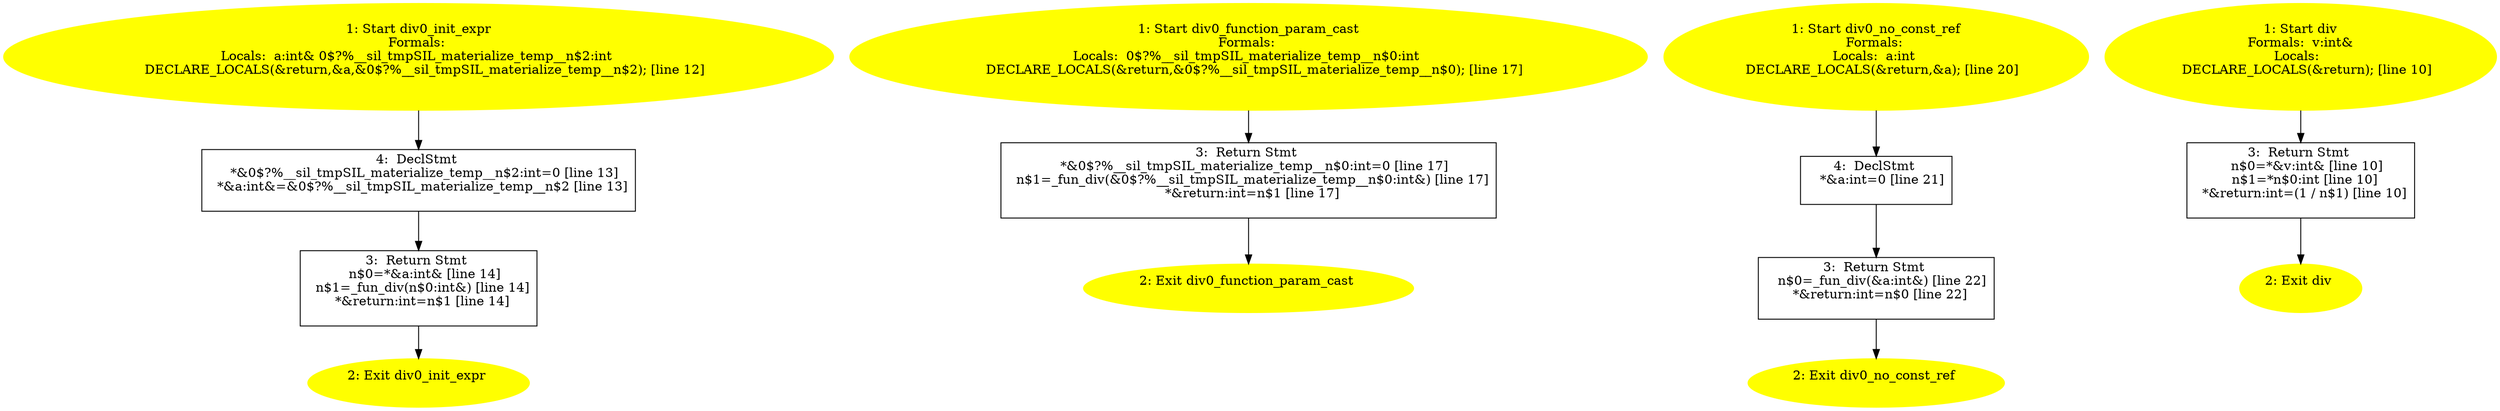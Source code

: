 /* @generated */
digraph iCFG {
"div0_init_expr{d41d8cd98f00b204e9800998ecf8427e_Z14div0_init_exprv}.43474257137fb08f92628d5c868c3f9c_1" [label="1: Start div0_init_expr\nFormals: \nLocals:  a:int& 0$?%__sil_tmpSIL_materialize_temp__n$2:int \n   DECLARE_LOCALS(&return,&a,&0$?%__sil_tmpSIL_materialize_temp__n$2); [line 12]\n " color=yellow style=filled]
	

	 "div0_init_expr{d41d8cd98f00b204e9800998ecf8427e_Z14div0_init_exprv}.43474257137fb08f92628d5c868c3f9c_1" -> "div0_init_expr{d41d8cd98f00b204e9800998ecf8427e_Z14div0_init_exprv}.43474257137fb08f92628d5c868c3f9c_4" ;
"div0_init_expr{d41d8cd98f00b204e9800998ecf8427e_Z14div0_init_exprv}.43474257137fb08f92628d5c868c3f9c_2" [label="2: Exit div0_init_expr \n  " color=yellow style=filled]
	

"div0_init_expr{d41d8cd98f00b204e9800998ecf8427e_Z14div0_init_exprv}.43474257137fb08f92628d5c868c3f9c_3" [label="3:  Return Stmt \n   n$0=*&a:int& [line 14]\n  n$1=_fun_div(n$0:int&) [line 14]\n  *&return:int=n$1 [line 14]\n " shape="box"]
	

	 "div0_init_expr{d41d8cd98f00b204e9800998ecf8427e_Z14div0_init_exprv}.43474257137fb08f92628d5c868c3f9c_3" -> "div0_init_expr{d41d8cd98f00b204e9800998ecf8427e_Z14div0_init_exprv}.43474257137fb08f92628d5c868c3f9c_2" ;
"div0_init_expr{d41d8cd98f00b204e9800998ecf8427e_Z14div0_init_exprv}.43474257137fb08f92628d5c868c3f9c_4" [label="4:  DeclStmt \n   *&0$?%__sil_tmpSIL_materialize_temp__n$2:int=0 [line 13]\n  *&a:int&=&0$?%__sil_tmpSIL_materialize_temp__n$2 [line 13]\n " shape="box"]
	

	 "div0_init_expr{d41d8cd98f00b204e9800998ecf8427e_Z14div0_init_exprv}.43474257137fb08f92628d5c868c3f9c_4" -> "div0_init_expr{d41d8cd98f00b204e9800998ecf8427e_Z14div0_init_exprv}.43474257137fb08f92628d5c868c3f9c_3" ;
"div0_function_param_cast{d41d8cd98f00b204e9800998ecf8427e_Z24div0_function_param_castv}.8211de6cea233afcbf1d3165fb3fcaf5_1" [label="1: Start div0_function_param_cast\nFormals: \nLocals:  0$?%__sil_tmpSIL_materialize_temp__n$0:int \n   DECLARE_LOCALS(&return,&0$?%__sil_tmpSIL_materialize_temp__n$0); [line 17]\n " color=yellow style=filled]
	

	 "div0_function_param_cast{d41d8cd98f00b204e9800998ecf8427e_Z24div0_function_param_castv}.8211de6cea233afcbf1d3165fb3fcaf5_1" -> "div0_function_param_cast{d41d8cd98f00b204e9800998ecf8427e_Z24div0_function_param_castv}.8211de6cea233afcbf1d3165fb3fcaf5_3" ;
"div0_function_param_cast{d41d8cd98f00b204e9800998ecf8427e_Z24div0_function_param_castv}.8211de6cea233afcbf1d3165fb3fcaf5_2" [label="2: Exit div0_function_param_cast \n  " color=yellow style=filled]
	

"div0_function_param_cast{d41d8cd98f00b204e9800998ecf8427e_Z24div0_function_param_castv}.8211de6cea233afcbf1d3165fb3fcaf5_3" [label="3:  Return Stmt \n   *&0$?%__sil_tmpSIL_materialize_temp__n$0:int=0 [line 17]\n  n$1=_fun_div(&0$?%__sil_tmpSIL_materialize_temp__n$0:int&) [line 17]\n  *&return:int=n$1 [line 17]\n " shape="box"]
	

	 "div0_function_param_cast{d41d8cd98f00b204e9800998ecf8427e_Z24div0_function_param_castv}.8211de6cea233afcbf1d3165fb3fcaf5_3" -> "div0_function_param_cast{d41d8cd98f00b204e9800998ecf8427e_Z24div0_function_param_castv}.8211de6cea233afcbf1d3165fb3fcaf5_2" ;
"div0_no_const_ref{d41d8cd98f00b204e9800998ecf8427e_Z17div0_no_const_refv}.44806b92b5220283b5e72a589844f248_1" [label="1: Start div0_no_const_ref\nFormals: \nLocals:  a:int \n   DECLARE_LOCALS(&return,&a); [line 20]\n " color=yellow style=filled]
	

	 "div0_no_const_ref{d41d8cd98f00b204e9800998ecf8427e_Z17div0_no_const_refv}.44806b92b5220283b5e72a589844f248_1" -> "div0_no_const_ref{d41d8cd98f00b204e9800998ecf8427e_Z17div0_no_const_refv}.44806b92b5220283b5e72a589844f248_4" ;
"div0_no_const_ref{d41d8cd98f00b204e9800998ecf8427e_Z17div0_no_const_refv}.44806b92b5220283b5e72a589844f248_2" [label="2: Exit div0_no_const_ref \n  " color=yellow style=filled]
	

"div0_no_const_ref{d41d8cd98f00b204e9800998ecf8427e_Z17div0_no_const_refv}.44806b92b5220283b5e72a589844f248_3" [label="3:  Return Stmt \n   n$0=_fun_div(&a:int&) [line 22]\n  *&return:int=n$0 [line 22]\n " shape="box"]
	

	 "div0_no_const_ref{d41d8cd98f00b204e9800998ecf8427e_Z17div0_no_const_refv}.44806b92b5220283b5e72a589844f248_3" -> "div0_no_const_ref{d41d8cd98f00b204e9800998ecf8427e_Z17div0_no_const_refv}.44806b92b5220283b5e72a589844f248_2" ;
"div0_no_const_ref{d41d8cd98f00b204e9800998ecf8427e_Z17div0_no_const_refv}.44806b92b5220283b5e72a589844f248_4" [label="4:  DeclStmt \n   *&a:int=0 [line 21]\n " shape="box"]
	

	 "div0_no_const_ref{d41d8cd98f00b204e9800998ecf8427e_Z17div0_no_const_refv}.44806b92b5220283b5e72a589844f248_4" -> "div0_no_const_ref{d41d8cd98f00b204e9800998ecf8427e_Z17div0_no_const_refv}.44806b92b5220283b5e72a589844f248_3" ;
"div{d41d8cd98f00b204e9800998ecf8427e_Z3divRKi}.39d9524168e8d58b0bbff1d3751abcd3_1" [label="1: Start div\nFormals:  v:int&\nLocals:  \n   DECLARE_LOCALS(&return); [line 10]\n " color=yellow style=filled]
	

	 "div{d41d8cd98f00b204e9800998ecf8427e_Z3divRKi}.39d9524168e8d58b0bbff1d3751abcd3_1" -> "div{d41d8cd98f00b204e9800998ecf8427e_Z3divRKi}.39d9524168e8d58b0bbff1d3751abcd3_3" ;
"div{d41d8cd98f00b204e9800998ecf8427e_Z3divRKi}.39d9524168e8d58b0bbff1d3751abcd3_2" [label="2: Exit div \n  " color=yellow style=filled]
	

"div{d41d8cd98f00b204e9800998ecf8427e_Z3divRKi}.39d9524168e8d58b0bbff1d3751abcd3_3" [label="3:  Return Stmt \n   n$0=*&v:int& [line 10]\n  n$1=*n$0:int [line 10]\n  *&return:int=(1 / n$1) [line 10]\n " shape="box"]
	

	 "div{d41d8cd98f00b204e9800998ecf8427e_Z3divRKi}.39d9524168e8d58b0bbff1d3751abcd3_3" -> "div{d41d8cd98f00b204e9800998ecf8427e_Z3divRKi}.39d9524168e8d58b0bbff1d3751abcd3_2" ;
}
